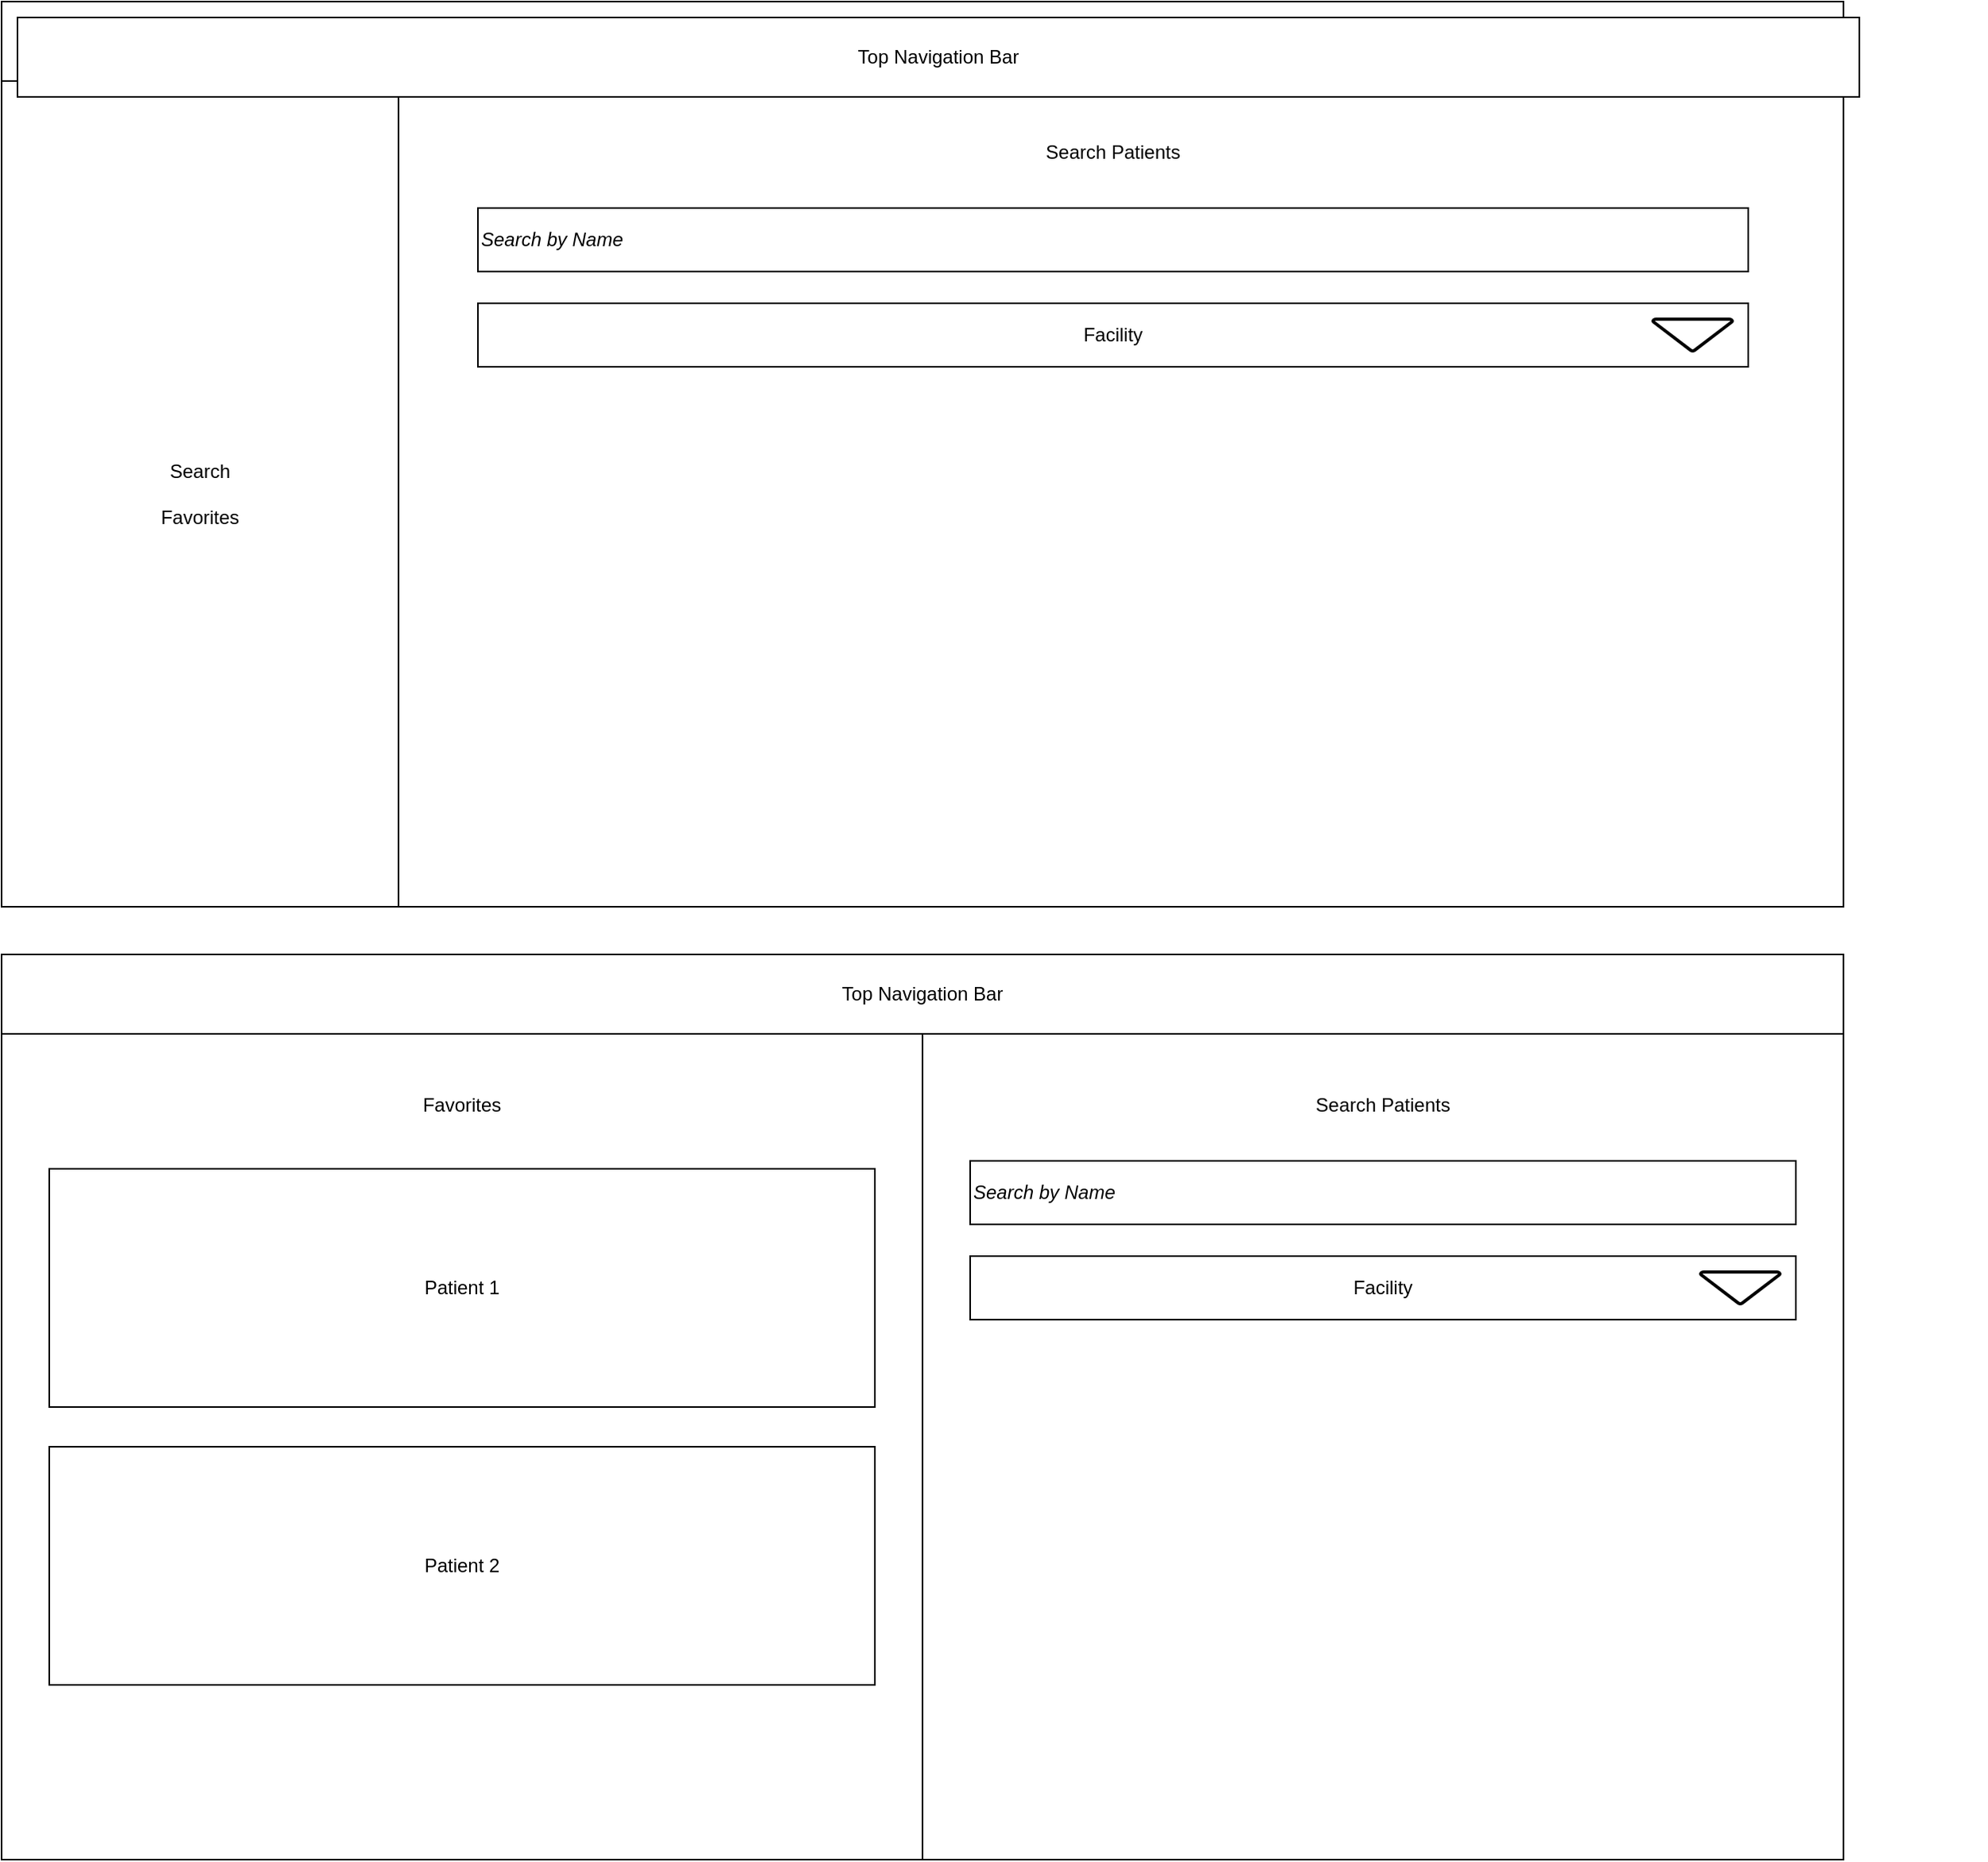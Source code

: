 <mxfile version="17.4.6" type="github">
  <diagram id="lXGdWoHVhPfi1BwNDx_L" name="Page-1">
    <mxGraphModel dx="1824" dy="540" grid="1" gridSize="10" guides="1" tooltips="1" connect="1" arrows="1" fold="1" page="1" pageScale="1" pageWidth="850" pageHeight="1100" math="0" shadow="0">
      <root>
        <mxCell id="0" />
        <mxCell id="1" parent="0" />
        <mxCell id="k3ygG-aGh2QlVqBcWJol-1" value="" style="rounded=0;whiteSpace=wrap;html=1;" vertex="1" parent="1">
          <mxGeometry x="-230" y="10" width="1160" height="570" as="geometry" />
        </mxCell>
        <mxCell id="k3ygG-aGh2QlVqBcWJol-2" value="Top Navigation Bar" style="rounded=0;whiteSpace=wrap;html=1;" vertex="1" parent="1">
          <mxGeometry x="-230" y="10" width="1160" height="50" as="geometry" />
        </mxCell>
        <mxCell id="k3ygG-aGh2QlVqBcWJol-3" value="Search Patients" style="text;html=1;strokeColor=none;fillColor=none;align=center;verticalAlign=middle;whiteSpace=wrap;rounded=0;" vertex="1" parent="1">
          <mxGeometry x="90" y="90" width="760" height="30" as="geometry" />
        </mxCell>
        <mxCell id="k3ygG-aGh2QlVqBcWJol-4" value="Facility" style="rounded=0;whiteSpace=wrap;html=1;" vertex="1" parent="1">
          <mxGeometry x="70" y="200" width="800" height="40" as="geometry" />
        </mxCell>
        <mxCell id="k3ygG-aGh2QlVqBcWJol-5" value="" style="strokeWidth=2;html=1;shape=mxgraph.flowchart.merge_or_storage;whiteSpace=wrap;" vertex="1" parent="1">
          <mxGeometry x="810" y="210" width="50" height="20" as="geometry" />
        </mxCell>
        <mxCell id="k3ygG-aGh2QlVqBcWJol-6" value="&lt;i&gt;Search by Name&lt;/i&gt;" style="rounded=0;whiteSpace=wrap;html=1;align=left;" vertex="1" parent="1">
          <mxGeometry x="70" y="140" width="800" height="40" as="geometry" />
        </mxCell>
        <mxCell id="k3ygG-aGh2QlVqBcWJol-7" value="&lt;div&gt;Search&lt;/div&gt;&lt;div&gt;&lt;br&gt;&lt;/div&gt;&lt;div&gt;Favorites&lt;br&gt;&lt;/div&gt;" style="rounded=0;whiteSpace=wrap;html=1;" vertex="1" parent="1">
          <mxGeometry x="-230" y="60" width="250" height="520" as="geometry" />
        </mxCell>
        <mxCell id="k3ygG-aGh2QlVqBcWJol-8" value="" style="rounded=0;whiteSpace=wrap;html=1;" vertex="1" parent="1">
          <mxGeometry x="-230" y="610" width="1160" height="570" as="geometry" />
        </mxCell>
        <mxCell id="k3ygG-aGh2QlVqBcWJol-9" value="Top Navigation Bar" style="rounded=0;whiteSpace=wrap;html=1;" vertex="1" parent="1">
          <mxGeometry x="-220" y="20" width="1160" height="50" as="geometry" />
        </mxCell>
        <mxCell id="k3ygG-aGh2QlVqBcWJol-10" value="Search Patients" style="text;html=1;strokeColor=none;fillColor=none;align=center;verticalAlign=middle;whiteSpace=wrap;rounded=0;" vertex="1" parent="1">
          <mxGeometry x="260" y="690" width="760" height="30" as="geometry" />
        </mxCell>
        <mxCell id="k3ygG-aGh2QlVqBcWJol-11" value="Facility" style="rounded=0;whiteSpace=wrap;html=1;" vertex="1" parent="1">
          <mxGeometry x="380" y="800" width="520" height="40" as="geometry" />
        </mxCell>
        <mxCell id="k3ygG-aGh2QlVqBcWJol-12" value="" style="strokeWidth=2;html=1;shape=mxgraph.flowchart.merge_or_storage;whiteSpace=wrap;" vertex="1" parent="1">
          <mxGeometry x="840" y="810" width="50" height="20" as="geometry" />
        </mxCell>
        <mxCell id="k3ygG-aGh2QlVqBcWJol-15" value="Top Navigation Bar" style="rounded=0;whiteSpace=wrap;html=1;" vertex="1" parent="1">
          <mxGeometry x="-230" y="610" width="1160" height="50" as="geometry" />
        </mxCell>
        <mxCell id="k3ygG-aGh2QlVqBcWJol-16" value="" style="rounded=0;whiteSpace=wrap;html=1;horizontal=1;verticalAlign=top;" vertex="1" parent="1">
          <mxGeometry x="-230" y="660" width="580" height="520" as="geometry" />
        </mxCell>
        <mxCell id="k3ygG-aGh2QlVqBcWJol-17" value="&lt;i&gt;Search by Name&lt;/i&gt;" style="rounded=0;whiteSpace=wrap;html=1;align=left;" vertex="1" parent="1">
          <mxGeometry x="380" y="740" width="520" height="40" as="geometry" />
        </mxCell>
        <mxCell id="k3ygG-aGh2QlVqBcWJol-18" value="Favorites" style="text;html=1;strokeColor=none;fillColor=none;align=center;verticalAlign=middle;whiteSpace=wrap;rounded=0;" vertex="1" parent="1">
          <mxGeometry x="-220" y="690" width="560" height="30" as="geometry" />
        </mxCell>
        <mxCell id="k3ygG-aGh2QlVqBcWJol-19" value="Patient 1" style="rounded=0;whiteSpace=wrap;html=1;" vertex="1" parent="1">
          <mxGeometry x="-200" y="745" width="520" height="150" as="geometry" />
        </mxCell>
        <mxCell id="k3ygG-aGh2QlVqBcWJol-20" value="Patient 2" style="rounded=0;whiteSpace=wrap;html=1;" vertex="1" parent="1">
          <mxGeometry x="-200" y="920" width="520" height="150" as="geometry" />
        </mxCell>
      </root>
    </mxGraphModel>
  </diagram>
</mxfile>
